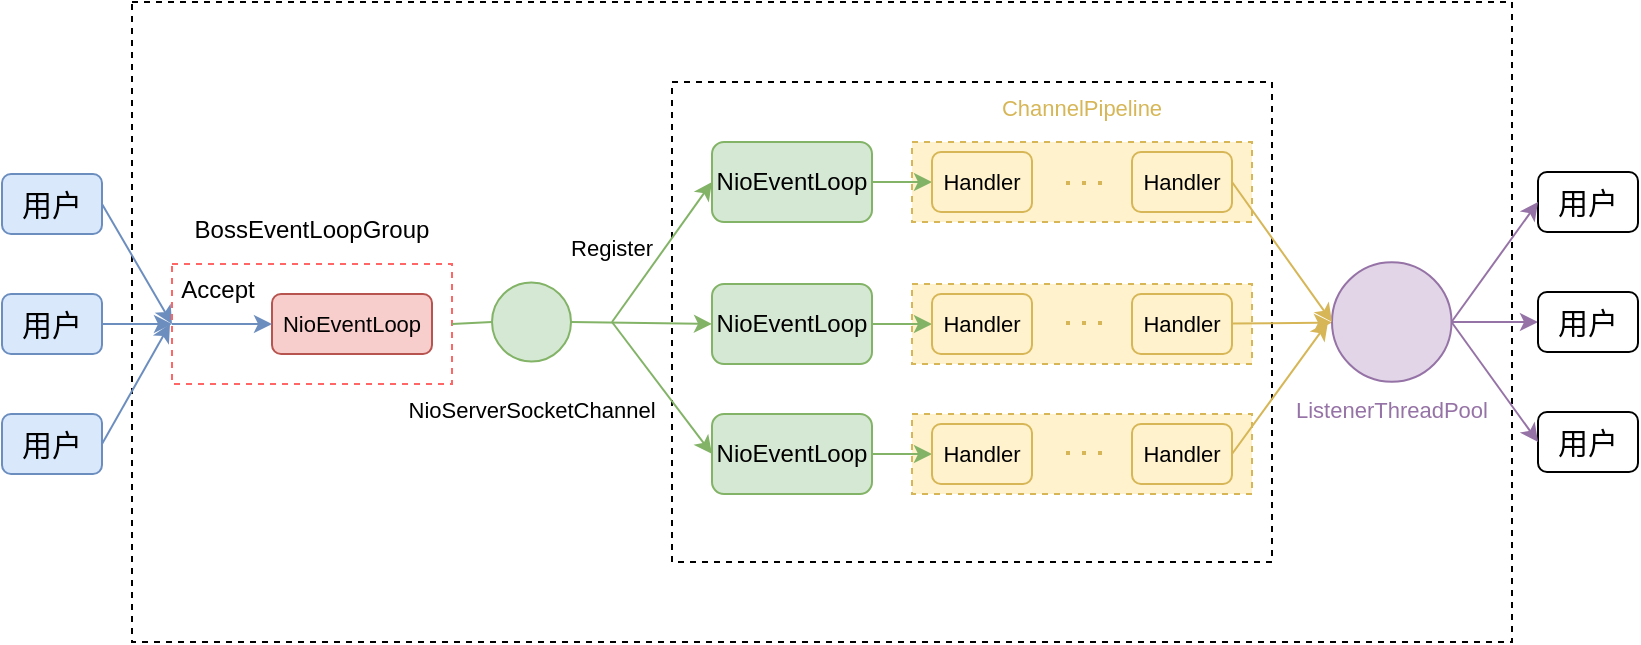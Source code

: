 <mxfile version="14.7.8" type="github" pages="2">
  <diagram id="rUpCesKWym2yzDdaM4-F" name="Page-1">
    <mxGraphModel dx="820" dy="450" grid="1" gridSize="10" guides="1" tooltips="1" connect="1" arrows="1" fold="1" page="1" pageScale="1" pageWidth="827" pageHeight="1169" math="0" shadow="0">
      <root>
        <mxCell id="0" />
        <mxCell id="1" parent="0" />
        <mxCell id="Au0dYbE2_iUlMPQlo_fS-19" value="" style="rounded=0;whiteSpace=wrap;html=1;fillColor=#fff2cc;dashed=1;strokeColor=#d6b656;" vertex="1" parent="1">
          <mxGeometry x="460" y="326" width="170" height="40" as="geometry" />
        </mxCell>
        <mxCell id="Au0dYbE2_iUlMPQlo_fS-18" value="" style="rounded=0;whiteSpace=wrap;html=1;fillColor=#fff2cc;dashed=1;strokeColor=#d6b656;" vertex="1" parent="1">
          <mxGeometry x="460" y="261" width="170" height="40" as="geometry" />
        </mxCell>
        <mxCell id="Au0dYbE2_iUlMPQlo_fS-17" value="" style="rounded=0;whiteSpace=wrap;html=1;fillColor=#fff2cc;dashed=1;strokeColor=#d6b656;" vertex="1" parent="1">
          <mxGeometry x="460" y="190" width="170" height="40" as="geometry" />
        </mxCell>
        <mxCell id="Au0dYbE2_iUlMPQlo_fS-4" value="" style="rounded=0;whiteSpace=wrap;html=1;dashed=1;fillColor=none;strokeWidth=1;" vertex="1" parent="1">
          <mxGeometry x="70" y="120" width="690" height="320" as="geometry" />
        </mxCell>
        <mxCell id="Au0dYbE2_iUlMPQlo_fS-7" value="" style="rounded=0;orthogonalLoop=1;jettySize=auto;html=1;entryX=0;entryY=0.5;entryDx=0;entryDy=0;exitX=1;exitY=0.5;exitDx=0;exitDy=0;fillColor=#dae8fc;strokeColor=#6c8ebf;" edge="1" parent="1" source="qjiLqE5KciPBCRX5kfmD-9" target="Au0dYbE2_iUlMPQlo_fS-5">
          <mxGeometry relative="1" as="geometry" />
        </mxCell>
        <mxCell id="qjiLqE5KciPBCRX5kfmD-9" value="用户" style="rounded=1;whiteSpace=wrap;html=1;fontSize=15;shadow=0;sketch=0;glass=0;fillColor=#dae8fc;strokeColor=#6c8ebf;" vertex="1" parent="1">
          <mxGeometry x="5" y="206" width="50" height="30" as="geometry" />
        </mxCell>
        <mxCell id="Au0dYbE2_iUlMPQlo_fS-8" value="" style="edgeStyle=none;rounded=0;orthogonalLoop=1;jettySize=auto;html=1;fillColor=#dae8fc;strokeColor=#6c8ebf;" edge="1" parent="1" source="Au0dYbE2_iUlMPQlo_fS-1" target="Au0dYbE2_iUlMPQlo_fS-5">
          <mxGeometry relative="1" as="geometry" />
        </mxCell>
        <mxCell id="Au0dYbE2_iUlMPQlo_fS-1" value="用户" style="rounded=1;whiteSpace=wrap;html=1;fontSize=15;shadow=0;sketch=0;glass=0;fillColor=#dae8fc;strokeColor=#6c8ebf;" vertex="1" parent="1">
          <mxGeometry x="5" y="266" width="50" height="30" as="geometry" />
        </mxCell>
        <mxCell id="Au0dYbE2_iUlMPQlo_fS-9" value="" style="edgeStyle=none;rounded=0;orthogonalLoop=1;jettySize=auto;html=1;exitX=1;exitY=0.5;exitDx=0;exitDy=0;fillColor=#dae8fc;strokeColor=#6c8ebf;" edge="1" parent="1" source="Au0dYbE2_iUlMPQlo_fS-2">
          <mxGeometry relative="1" as="geometry">
            <mxPoint x="89" y="281" as="targetPoint" />
          </mxGeometry>
        </mxCell>
        <mxCell id="Au0dYbE2_iUlMPQlo_fS-2" value="用户" style="rounded=1;whiteSpace=wrap;html=1;fontSize=15;shadow=0;sketch=0;glass=0;fillColor=#dae8fc;strokeColor=#6c8ebf;" vertex="1" parent="1">
          <mxGeometry x="5" y="326" width="50" height="30" as="geometry" />
        </mxCell>
        <mxCell id="Au0dYbE2_iUlMPQlo_fS-5" value="" style="rounded=0;whiteSpace=wrap;html=1;dashed=1;gradientColor=none;fillColor=none;fontColor=#FFCCCC;strokeColor=#FF6666;" vertex="1" parent="1">
          <mxGeometry x="90" y="251" width="140" height="60" as="geometry" />
        </mxCell>
        <mxCell id="Au0dYbE2_iUlMPQlo_fS-6" value="" style="rounded=0;whiteSpace=wrap;html=1;dashed=1;fillColor=none;gradientColor=none;strokeWidth=1;" vertex="1" parent="1">
          <mxGeometry x="340" y="160" width="300" height="240" as="geometry" />
        </mxCell>
        <mxCell id="Au0dYbE2_iUlMPQlo_fS-32" value="" style="edgeStyle=none;rounded=0;orthogonalLoop=1;jettySize=auto;html=1;fillColor=#d5e8d4;strokeColor=#82b366;" edge="1" parent="1" source="Au0dYbE2_iUlMPQlo_fS-10" target="Au0dYbE2_iUlMPQlo_fS-25">
          <mxGeometry relative="1" as="geometry" />
        </mxCell>
        <mxCell id="Au0dYbE2_iUlMPQlo_fS-10" value="&lt;span&gt;NioEventLoop&lt;/span&gt;" style="rounded=1;whiteSpace=wrap;html=1;fillColor=#d5e8d4;strokeColor=#82b366;" vertex="1" parent="1">
          <mxGeometry x="360" y="261" width="80" height="40" as="geometry" />
        </mxCell>
        <mxCell id="Au0dYbE2_iUlMPQlo_fS-11" value="" style="endArrow=classic;html=1;exitX=1;exitY=0.5;exitDx=0;exitDy=0;entryX=0;entryY=0.5;entryDx=0;entryDy=0;startArrow=none;fillColor=#d5e8d4;strokeColor=#82b366;" edge="1" parent="1" source="Au0dYbE2_iUlMPQlo_fS-36" target="Au0dYbE2_iUlMPQlo_fS-10">
          <mxGeometry width="50" height="50" relative="1" as="geometry">
            <mxPoint x="260" y="320" as="sourcePoint" />
            <mxPoint x="310" y="270" as="targetPoint" />
          </mxGeometry>
        </mxCell>
        <mxCell id="Au0dYbE2_iUlMPQlo_fS-31" value="" style="edgeStyle=none;rounded=0;orthogonalLoop=1;jettySize=auto;html=1;fillColor=#d5e8d4;strokeColor=#82b366;" edge="1" parent="1" source="Au0dYbE2_iUlMPQlo_fS-12" target="Au0dYbE2_iUlMPQlo_fS-22">
          <mxGeometry relative="1" as="geometry" />
        </mxCell>
        <mxCell id="Au0dYbE2_iUlMPQlo_fS-12" value="NioEventLoop" style="rounded=1;whiteSpace=wrap;html=1;fillColor=#d5e8d4;strokeColor=#82b366;" vertex="1" parent="1">
          <mxGeometry x="360" y="190" width="80" height="40" as="geometry" />
        </mxCell>
        <mxCell id="Au0dYbE2_iUlMPQlo_fS-33" value="" style="edgeStyle=none;rounded=0;orthogonalLoop=1;jettySize=auto;html=1;fillColor=#d5e8d4;strokeColor=#82b366;" edge="1" parent="1" source="Au0dYbE2_iUlMPQlo_fS-13" target="Au0dYbE2_iUlMPQlo_fS-28">
          <mxGeometry relative="1" as="geometry" />
        </mxCell>
        <mxCell id="Au0dYbE2_iUlMPQlo_fS-13" value="&lt;span&gt;NioEventLoop&lt;/span&gt;" style="rounded=1;whiteSpace=wrap;html=1;fillColor=#d5e8d4;strokeColor=#82b366;" vertex="1" parent="1">
          <mxGeometry x="360" y="326" width="80" height="40" as="geometry" />
        </mxCell>
        <mxCell id="Au0dYbE2_iUlMPQlo_fS-14" value="" style="endArrow=classic;html=1;entryX=0;entryY=0.5;entryDx=0;entryDy=0;fillColor=#d5e8d4;strokeColor=#82b366;" edge="1" parent="1" target="Au0dYbE2_iUlMPQlo_fS-12">
          <mxGeometry width="50" height="50" relative="1" as="geometry">
            <mxPoint x="310" y="280" as="sourcePoint" />
            <mxPoint x="320" y="190" as="targetPoint" />
          </mxGeometry>
        </mxCell>
        <mxCell id="Au0dYbE2_iUlMPQlo_fS-15" value="" style="endArrow=classic;html=1;entryX=0;entryY=0.5;entryDx=0;entryDy=0;fillColor=#d5e8d4;strokeColor=#82b366;" edge="1" parent="1" target="Au0dYbE2_iUlMPQlo_fS-13">
          <mxGeometry width="50" height="50" relative="1" as="geometry">
            <mxPoint x="310" y="280" as="sourcePoint" />
            <mxPoint x="250" y="470" as="targetPoint" />
          </mxGeometry>
        </mxCell>
        <mxCell id="Au0dYbE2_iUlMPQlo_fS-20" value="&lt;font style=&quot;font-size: 11px&quot;&gt;NioEventLoop&lt;/font&gt;" style="rounded=1;whiteSpace=wrap;html=1;fillColor=#f8cecc;fontSize=10;strokeColor=#b85450;" vertex="1" parent="1">
          <mxGeometry x="140" y="266" width="80" height="30" as="geometry" />
        </mxCell>
        <mxCell id="Au0dYbE2_iUlMPQlo_fS-21" value="" style="endArrow=classic;html=1;exitX=0;exitY=0.5;exitDx=0;exitDy=0;entryX=0;entryY=0.5;entryDx=0;entryDy=0;fillColor=#dae8fc;strokeColor=#6c8ebf;" edge="1" parent="1" source="Au0dYbE2_iUlMPQlo_fS-5" target="Au0dYbE2_iUlMPQlo_fS-20">
          <mxGeometry width="50" height="50" relative="1" as="geometry">
            <mxPoint x="110" y="400" as="sourcePoint" />
            <mxPoint x="160" y="350" as="targetPoint" />
          </mxGeometry>
        </mxCell>
        <mxCell id="Au0dYbE2_iUlMPQlo_fS-22" value="&lt;font style=&quot;font-size: 11px&quot;&gt;Handler&lt;/font&gt;" style="rounded=1;whiteSpace=wrap;html=1;fillColor=#fff2cc;strokeColor=#d6b656;" vertex="1" parent="1">
          <mxGeometry x="470" y="195" width="50" height="30" as="geometry" />
        </mxCell>
        <mxCell id="Au0dYbE2_iUlMPQlo_fS-23" value="&lt;font style=&quot;font-size: 11px&quot;&gt;Handler&lt;/font&gt;" style="rounded=1;whiteSpace=wrap;html=1;fillColor=#fff2cc;strokeColor=#d6b656;" vertex="1" parent="1">
          <mxGeometry x="570" y="195" width="50" height="30" as="geometry" />
        </mxCell>
        <mxCell id="Au0dYbE2_iUlMPQlo_fS-24" value="" style="endArrow=none;dashed=1;html=1;dashPattern=1 3;strokeWidth=2;fillColor=#fff2cc;strokeColor=#d6b656;" edge="1" parent="1">
          <mxGeometry width="50" height="50" relative="1" as="geometry">
            <mxPoint x="537" y="210.5" as="sourcePoint" />
            <mxPoint x="557" y="210.5" as="targetPoint" />
          </mxGeometry>
        </mxCell>
        <mxCell id="Au0dYbE2_iUlMPQlo_fS-25" value="&lt;font style=&quot;font-size: 11px&quot;&gt;Handler&lt;/font&gt;" style="rounded=1;whiteSpace=wrap;html=1;fillColor=#fff2cc;strokeColor=#d6b656;" vertex="1" parent="1">
          <mxGeometry x="470" y="266" width="50" height="30" as="geometry" />
        </mxCell>
        <mxCell id="Au0dYbE2_iUlMPQlo_fS-43" value="" style="edgeStyle=none;rounded=0;orthogonalLoop=1;jettySize=auto;html=1;fontFamily=Helvetica;fontSize=7;fontColor=#FFCCCC;strokeColor=#D6B656;" edge="1" parent="1" source="Au0dYbE2_iUlMPQlo_fS-26" target="Au0dYbE2_iUlMPQlo_fS-41">
          <mxGeometry relative="1" as="geometry" />
        </mxCell>
        <mxCell id="Au0dYbE2_iUlMPQlo_fS-26" value="&lt;font style=&quot;font-size: 11px&quot;&gt;Handler&lt;/font&gt;" style="rounded=1;whiteSpace=wrap;html=1;fillColor=#fff2cc;strokeColor=#d6b656;" vertex="1" parent="1">
          <mxGeometry x="570" y="266" width="50" height="30" as="geometry" />
        </mxCell>
        <mxCell id="Au0dYbE2_iUlMPQlo_fS-27" value="" style="endArrow=none;dashed=1;html=1;dashPattern=1 3;strokeWidth=2;fillColor=#fff2cc;strokeColor=#d6b656;" edge="1" parent="1">
          <mxGeometry width="50" height="50" relative="1" as="geometry">
            <mxPoint x="537" y="280.5" as="sourcePoint" />
            <mxPoint x="557" y="280.5" as="targetPoint" />
          </mxGeometry>
        </mxCell>
        <mxCell id="Au0dYbE2_iUlMPQlo_fS-28" value="&lt;font style=&quot;font-size: 11px&quot;&gt;Handler&lt;/font&gt;" style="rounded=1;whiteSpace=wrap;html=1;fillColor=#fff2cc;strokeColor=#d6b656;" vertex="1" parent="1">
          <mxGeometry x="470" y="331" width="50" height="30" as="geometry" />
        </mxCell>
        <mxCell id="Au0dYbE2_iUlMPQlo_fS-29" value="&lt;font style=&quot;font-size: 11px&quot;&gt;Handler&lt;/font&gt;" style="rounded=1;whiteSpace=wrap;html=1;fillColor=#fff2cc;strokeColor=#d6b656;" vertex="1" parent="1">
          <mxGeometry x="570" y="331" width="50" height="30" as="geometry" />
        </mxCell>
        <mxCell id="Au0dYbE2_iUlMPQlo_fS-30" value="" style="endArrow=none;dashed=1;html=1;dashPattern=1 3;strokeWidth=2;fillColor=#fff2cc;strokeColor=#d6b656;" edge="1" parent="1">
          <mxGeometry width="50" height="50" relative="1" as="geometry">
            <mxPoint x="537" y="345.5" as="sourcePoint" />
            <mxPoint x="557" y="345.5" as="targetPoint" />
          </mxGeometry>
        </mxCell>
        <mxCell id="Au0dYbE2_iUlMPQlo_fS-34" value="Accept" style="rounded=0;whiteSpace=wrap;html=1;dashed=1;gradientColor=none;fillColor=none;strokeColor=none;" vertex="1" parent="1">
          <mxGeometry x="90" y="251" width="46" height="26" as="geometry" />
        </mxCell>
        <mxCell id="Au0dYbE2_iUlMPQlo_fS-36" value="" style="ellipse;whiteSpace=wrap;html=1;aspect=fixed;rounded=1;fontSize=10;strokeColor=#82b366;fillColor=#d5e8d4;" vertex="1" parent="1">
          <mxGeometry x="250" y="260.25" width="39.5" height="39.5" as="geometry" />
        </mxCell>
        <mxCell id="Au0dYbE2_iUlMPQlo_fS-37" value="" style="endArrow=none;html=1;exitX=1;exitY=0.5;exitDx=0;exitDy=0;entryX=0;entryY=0.5;entryDx=0;entryDy=0;strokeColor=#82B366;" edge="1" parent="1" source="Au0dYbE2_iUlMPQlo_fS-5" target="Au0dYbE2_iUlMPQlo_fS-36">
          <mxGeometry width="50" height="50" relative="1" as="geometry">
            <mxPoint x="230.0" y="281" as="sourcePoint" />
            <mxPoint x="250.0" y="280" as="targetPoint" />
          </mxGeometry>
        </mxCell>
        <mxCell id="Au0dYbE2_iUlMPQlo_fS-38" value="BossEventLoopGroup" style="rounded=0;whiteSpace=wrap;html=1;dashed=1;gradientColor=none;fillColor=none;strokeColor=none;" vertex="1" parent="1">
          <mxGeometry x="100" y="221" width="120" height="26" as="geometry" />
        </mxCell>
        <mxCell id="Au0dYbE2_iUlMPQlo_fS-39" value="&lt;font style=&quot;font-size: 11px&quot;&gt;NioServerSocketChannel&lt;/font&gt;" style="rounded=0;whiteSpace=wrap;html=1;dashed=1;gradientColor=none;fillColor=none;strokeColor=none;fontFamily=Helvetica;fontSize=7;" vertex="1" parent="1">
          <mxGeometry x="209.75" y="311" width="120" height="26" as="geometry" />
        </mxCell>
        <mxCell id="Au0dYbE2_iUlMPQlo_fS-40" value="&lt;font style=&quot;font-size: 11px&quot; color=&quot;#d6b656&quot;&gt;ChannelPipeline&lt;/font&gt;" style="rounded=0;whiteSpace=wrap;html=1;dashed=1;gradientColor=none;fillColor=none;strokeColor=none;fontFamily=Helvetica;fontSize=7;" vertex="1" parent="1">
          <mxGeometry x="485" y="160" width="120" height="26" as="geometry" />
        </mxCell>
        <mxCell id="Au0dYbE2_iUlMPQlo_fS-49" value="" style="edgeStyle=none;rounded=0;orthogonalLoop=1;jettySize=auto;html=1;fontFamily=Helvetica;fontSize=7;fontColor=#D6B656;strokeColor=#9673A6;" edge="1" parent="1" source="Au0dYbE2_iUlMPQlo_fS-41" target="Au0dYbE2_iUlMPQlo_fS-47">
          <mxGeometry relative="1" as="geometry" />
        </mxCell>
        <mxCell id="Au0dYbE2_iUlMPQlo_fS-41" value="" style="ellipse;whiteSpace=wrap;html=1;aspect=fixed;rounded=1;fontSize=10;fillColor=#e1d5e7;strokeColor=#9673A6;" vertex="1" parent="1">
          <mxGeometry x="670" y="250.12" width="59.75" height="59.75" as="geometry" />
        </mxCell>
        <mxCell id="Au0dYbE2_iUlMPQlo_fS-42" value="" style="endArrow=classic;html=1;fontFamily=Helvetica;fontSize=7;exitX=1;exitY=0.5;exitDx=0;exitDy=0;entryX=0;entryY=0.5;entryDx=0;entryDy=0;fontColor=#D6B656;strokeColor=#D6B656;" edge="1" parent="1" source="Au0dYbE2_iUlMPQlo_fS-23" target="Au0dYbE2_iUlMPQlo_fS-41">
          <mxGeometry width="50" height="50" relative="1" as="geometry">
            <mxPoint x="720" y="220" as="sourcePoint" />
            <mxPoint x="740" y="190" as="targetPoint" />
          </mxGeometry>
        </mxCell>
        <mxCell id="Au0dYbE2_iUlMPQlo_fS-44" value="" style="endArrow=classic;html=1;fontFamily=Helvetica;fontSize=7;fontColor=#FFCCCC;exitX=1;exitY=0.5;exitDx=0;exitDy=0;strokeColor=#D6B656;" edge="1" parent="1" source="Au0dYbE2_iUlMPQlo_fS-29">
          <mxGeometry width="50" height="50" relative="1" as="geometry">
            <mxPoint x="730" y="410" as="sourcePoint" />
            <mxPoint x="668" y="280" as="targetPoint" />
          </mxGeometry>
        </mxCell>
        <mxCell id="Au0dYbE2_iUlMPQlo_fS-46" value="用户" style="rounded=1;whiteSpace=wrap;html=1;fontSize=15;shadow=0;sketch=0;glass=0;" vertex="1" parent="1">
          <mxGeometry x="773" y="205" width="50" height="30" as="geometry" />
        </mxCell>
        <mxCell id="Au0dYbE2_iUlMPQlo_fS-47" value="用户" style="rounded=1;whiteSpace=wrap;html=1;fontSize=15;shadow=0;sketch=0;glass=0;" vertex="1" parent="1">
          <mxGeometry x="773" y="265" width="50" height="30" as="geometry" />
        </mxCell>
        <mxCell id="Au0dYbE2_iUlMPQlo_fS-48" value="用户" style="rounded=1;whiteSpace=wrap;html=1;fontSize=15;shadow=0;sketch=0;glass=0;" vertex="1" parent="1">
          <mxGeometry x="773" y="325" width="50" height="30" as="geometry" />
        </mxCell>
        <mxCell id="Au0dYbE2_iUlMPQlo_fS-50" value="" style="endArrow=classic;html=1;fontFamily=Helvetica;fontSize=7;fontColor=#D6B656;entryX=0;entryY=0.5;entryDx=0;entryDy=0;strokeColor=#9673A6;exitX=1;exitY=0.5;exitDx=0;exitDy=0;" edge="1" parent="1" source="Au0dYbE2_iUlMPQlo_fS-41" target="Au0dYbE2_iUlMPQlo_fS-46">
          <mxGeometry width="50" height="50" relative="1" as="geometry">
            <mxPoint x="750" y="280" as="sourcePoint" />
            <mxPoint x="870" y="390" as="targetPoint" />
          </mxGeometry>
        </mxCell>
        <mxCell id="Au0dYbE2_iUlMPQlo_fS-51" value="" style="endArrow=classic;html=1;fontFamily=Helvetica;fontSize=7;fontColor=#D6B656;strokeColor=#9673A6;exitX=1;exitY=0.5;exitDx=0;exitDy=0;entryX=0;entryY=0.5;entryDx=0;entryDy=0;" edge="1" parent="1" source="Au0dYbE2_iUlMPQlo_fS-41" target="Au0dYbE2_iUlMPQlo_fS-48">
          <mxGeometry width="50" height="50" relative="1" as="geometry">
            <mxPoint x="840" y="450" as="sourcePoint" />
            <mxPoint x="798" y="390" as="targetPoint" />
          </mxGeometry>
        </mxCell>
        <mxCell id="Au0dYbE2_iUlMPQlo_fS-52" value="&lt;font style=&quot;font-size: 11px&quot; color=&quot;#9673a6&quot;&gt;ListenerThreadPool&lt;/font&gt;" style="rounded=0;whiteSpace=wrap;html=1;dashed=1;gradientColor=none;fillColor=none;strokeColor=none;fontFamily=Helvetica;fontSize=7;" vertex="1" parent="1">
          <mxGeometry x="639.88" y="311" width="120" height="26" as="geometry" />
        </mxCell>
        <mxCell id="Au0dYbE2_iUlMPQlo_fS-53" value="&lt;font style=&quot;font-size: 11px&quot;&gt;Register&lt;/font&gt;" style="rounded=0;whiteSpace=wrap;html=1;dashed=1;gradientColor=none;fillColor=none;strokeColor=none;fontFamily=Helvetica;fontSize=7;" vertex="1" parent="1">
          <mxGeometry x="250" y="230" width="120" height="26" as="geometry" />
        </mxCell>
      </root>
    </mxGraphModel>
  </diagram>
  <diagram id="E_z4m-WTfPhZabOEwu21" name="Page-2">
    <mxGraphModel dx="820" dy="450" grid="1" gridSize="10" guides="1" tooltips="1" connect="1" arrows="1" fold="1" page="1" pageScale="1" pageWidth="827" pageHeight="1169" math="0" shadow="0">
      <root>
        <mxCell id="9hZkq3OmeFO8TmYf6UCF-0" />
        <mxCell id="9hZkq3OmeFO8TmYf6UCF-1" parent="9hZkq3OmeFO8TmYf6UCF-0" />
        <mxCell id="9hZkq3OmeFO8TmYf6UCF-2" value="" style="rounded=0;whiteSpace=wrap;html=1;fontSize=15;dashed=1;" vertex="1" parent="9hZkq3OmeFO8TmYf6UCF-1">
          <mxGeometry x="130" y="140" width="600" height="530" as="geometry" />
        </mxCell>
        <mxCell id="9hZkq3OmeFO8TmYf6UCF-3" value="&lt;div style=&quot;text-align: justify&quot;&gt;&lt;/div&gt;" style="rounded=0;whiteSpace=wrap;html=1;shadow=0;glass=0;dashed=1;sketch=0;gradientColor=none;fillColor=#FFFFFF;" vertex="1" parent="9hZkq3OmeFO8TmYf6UCF-1">
          <mxGeometry x="150" y="181.37" width="440" height="97.25" as="geometry" />
        </mxCell>
        <mxCell id="9hZkq3OmeFO8TmYf6UCF-4" value="&lt;div style=&quot;text-align: justify&quot;&gt;&lt;/div&gt;" style="rounded=0;whiteSpace=wrap;html=1;shadow=0;glass=0;dashed=1;sketch=0;gradientColor=none;fillColor=#FFFFFF;" vertex="1" parent="9hZkq3OmeFO8TmYf6UCF-1">
          <mxGeometry x="612" y="160" width="105" height="490" as="geometry" />
        </mxCell>
        <mxCell id="9hZkq3OmeFO8TmYf6UCF-5" value="http协议解析" style="rounded=1;whiteSpace=wrap;html=1;fontSize=15;" vertex="1" parent="9hZkq3OmeFO8TmYf6UCF-1">
          <mxGeometry x="230" y="189.99" width="40" height="80" as="geometry" />
        </mxCell>
        <mxCell id="9hZkq3OmeFO8TmYf6UCF-6" value="http响应封装" style="rounded=1;whiteSpace=wrap;html=1;fontSize=15;" vertex="1" parent="9hZkq3OmeFO8TmYf6UCF-1">
          <mxGeometry x="290" y="189.99" width="40" height="80" as="geometry" />
        </mxCell>
        <mxCell id="9hZkq3OmeFO8TmYf6UCF-7" value="ws协议解析" style="rounded=1;whiteSpace=wrap;html=1;fontSize=15;" vertex="1" parent="9hZkq3OmeFO8TmYf6UCF-1">
          <mxGeometry x="410" y="189.99" width="40" height="80" as="geometry" />
        </mxCell>
        <mxCell id="9hZkq3OmeFO8TmYf6UCF-8" value="ws处理器" style="rounded=1;whiteSpace=wrap;html=1;fontSize=15;" vertex="1" parent="9hZkq3OmeFO8TmYf6UCF-1">
          <mxGeometry x="470" y="189.99" width="40" height="80" as="geometry" />
        </mxCell>
        <mxCell id="9hZkq3OmeFO8TmYf6UCF-9" value="会话管理器" style="rounded=1;whiteSpace=wrap;html=1;fontSize=15;" vertex="1" parent="9hZkq3OmeFO8TmYf6UCF-1">
          <mxGeometry x="530" y="189.99" width="40" height="80" as="geometry" />
        </mxCell>
        <mxCell id="9hZkq3OmeFO8TmYf6UCF-10" value="用户" style="rounded=1;whiteSpace=wrap;html=1;fontSize=15;shadow=0;sketch=0;glass=0;" vertex="1" parent="9hZkq3OmeFO8TmYf6UCF-1">
          <mxGeometry x="20" y="212.49" width="70" height="41" as="geometry" />
        </mxCell>
        <mxCell id="9hZkq3OmeFO8TmYf6UCF-11" value="心跳检测" style="rounded=1;whiteSpace=wrap;html=1;fontSize=15;" vertex="1" parent="9hZkq3OmeFO8TmYf6UCF-1">
          <mxGeometry x="350" y="189.99" width="40" height="80" as="geometry" />
        </mxCell>
        <mxCell id="9hZkq3OmeFO8TmYf6UCF-12" value="用户" style="rounded=1;whiteSpace=wrap;html=1;fontSize=15;shadow=0;sketch=0;glass=0;" vertex="1" parent="9hZkq3OmeFO8TmYf6UCF-1">
          <mxGeometry x="20" y="329.5" width="70" height="41" as="geometry" />
        </mxCell>
        <mxCell id="9hZkq3OmeFO8TmYf6UCF-13" value="用户" style="rounded=1;whiteSpace=wrap;html=1;fontSize=15;shadow=0;sketch=0;glass=0;" vertex="1" parent="9hZkq3OmeFO8TmYf6UCF-1">
          <mxGeometry x="20" y="446.88" width="70" height="39" as="geometry" />
        </mxCell>
        <mxCell id="9hZkq3OmeFO8TmYf6UCF-14" value="用户" style="rounded=1;whiteSpace=wrap;html=1;fontSize=15;shadow=0;sketch=0;glass=0;" vertex="1" parent="9hZkq3OmeFO8TmYf6UCF-1">
          <mxGeometry x="20" y="575.01" width="70" height="43.5" as="geometry" />
        </mxCell>
        <mxCell id="9hZkq3OmeFO8TmYf6UCF-15" value="" style="endArrow=classic;startArrow=classic;html=1;exitX=1;exitY=0.5;exitDx=0;exitDy=0;" edge="1" parent="9hZkq3OmeFO8TmYf6UCF-1" source="9hZkq3OmeFO8TmYf6UCF-10">
          <mxGeometry width="50" height="50" relative="1" as="geometry">
            <mxPoint x="50" y="637.24" as="sourcePoint" />
            <mxPoint x="150" y="232.99" as="targetPoint" />
          </mxGeometry>
        </mxCell>
        <mxCell id="9hZkq3OmeFO8TmYf6UCF-16" value="" style="endArrow=classic;startArrow=classic;html=1;exitX=1;exitY=0.49;exitDx=0;exitDy=0;exitPerimeter=0;entryX=0;entryY=0.5;entryDx=0;entryDy=0;" edge="1" parent="9hZkq3OmeFO8TmYf6UCF-1" source="9hZkq3OmeFO8TmYf6UCF-12" target="9hZkq3OmeFO8TmYf6UCF-36">
          <mxGeometry width="50" height="50" relative="1" as="geometry">
            <mxPoint x="131" y="347.66" as="sourcePoint" />
            <mxPoint x="140" y="347.25" as="targetPoint" />
          </mxGeometry>
        </mxCell>
        <mxCell id="9hZkq3OmeFO8TmYf6UCF-17" value="" style="endArrow=classic;startArrow=classic;html=1;exitX=1;exitY=0.5;exitDx=0;exitDy=0;entryX=0;entryY=0.5;entryDx=0;entryDy=0;" edge="1" parent="9hZkq3OmeFO8TmYf6UCF-1" source="9hZkq3OmeFO8TmYf6UCF-13" target="9hZkq3OmeFO8TmYf6UCF-44">
          <mxGeometry width="50" height="50" relative="1" as="geometry">
            <mxPoint x="130" y="462.63" as="sourcePoint" />
            <mxPoint x="140" y="462.63" as="targetPoint" />
          </mxGeometry>
        </mxCell>
        <mxCell id="9hZkq3OmeFO8TmYf6UCF-18" value="" style="endArrow=classic;startArrow=classic;html=1;exitX=1;exitY=0.5;exitDx=0;exitDy=0;entryX=0;entryY=0.5;entryDx=0;entryDy=0;" edge="1" parent="9hZkq3OmeFO8TmYf6UCF-1" source="9hZkq3OmeFO8TmYf6UCF-14" target="9hZkq3OmeFO8TmYf6UCF-52">
          <mxGeometry width="50" height="50" relative="1" as="geometry">
            <mxPoint x="120" y="587.51" as="sourcePoint" />
            <mxPoint x="140" y="564.296" as="targetPoint" />
          </mxGeometry>
        </mxCell>
        <mxCell id="9hZkq3OmeFO8TmYf6UCF-19" value="server" style="rounded=1;whiteSpace=wrap;html=1;fontSize=15;shadow=0;sketch=0;glass=0;" vertex="1" parent="9hZkq3OmeFO8TmYf6UCF-1">
          <mxGeometry x="750" y="210.62" width="70" height="52.75" as="geometry" />
        </mxCell>
        <mxCell id="9hZkq3OmeFO8TmYf6UCF-20" value="server" style="rounded=1;whiteSpace=wrap;html=1;fontSize=15;shadow=0;sketch=0;glass=0;" vertex="1" parent="9hZkq3OmeFO8TmYf6UCF-1">
          <mxGeometry x="750" y="323.62" width="70" height="52.75" as="geometry" />
        </mxCell>
        <mxCell id="9hZkq3OmeFO8TmYf6UCF-21" value="server" style="rounded=1;whiteSpace=wrap;html=1;fontSize=15;shadow=0;sketch=0;glass=0;" vertex="1" parent="9hZkq3OmeFO8TmYf6UCF-1">
          <mxGeometry x="750" y="443.63" width="70" height="52.75" as="geometry" />
        </mxCell>
        <mxCell id="9hZkq3OmeFO8TmYf6UCF-22" value="server" style="rounded=1;whiteSpace=wrap;html=1;fontSize=15;shadow=0;sketch=0;glass=0;" vertex="1" parent="9hZkq3OmeFO8TmYf6UCF-1">
          <mxGeometry x="750" y="573.63" width="70" height="47.25" as="geometry" />
        </mxCell>
        <mxCell id="9hZkq3OmeFO8TmYf6UCF-23" value="" style="endArrow=none;dashed=1;html=1;dashPattern=1 3;strokeWidth=2;" edge="1" parent="9hZkq3OmeFO8TmYf6UCF-1">
          <mxGeometry width="50" height="50" relative="1" as="geometry">
            <mxPoint x="58" y="547.63" as="sourcePoint" />
            <mxPoint x="58" y="527.63" as="targetPoint" />
          </mxGeometry>
        </mxCell>
        <mxCell id="9hZkq3OmeFO8TmYf6UCF-24" value="" style="endArrow=none;dashed=1;html=1;dashPattern=1 3;strokeWidth=2;" edge="1" parent="9hZkq3OmeFO8TmYf6UCF-1">
          <mxGeometry width="50" height="50" relative="1" as="geometry">
            <mxPoint x="785.0" y="550" as="sourcePoint" />
            <mxPoint x="785.0" y="530" as="targetPoint" />
          </mxGeometry>
        </mxCell>
        <mxCell id="9hZkq3OmeFO8TmYf6UCF-25" value="" style="ndArrow=classic;startArrow=classic;edgeStyle=orthogonalEdgeStyle;rounded=0;orthogonalLoop=1;jettySize=auto;html=1;sketch=0;exitX=1;exitY=0.5;exitDx=0;exitDy=0;" edge="1" parent="9hZkq3OmeFO8TmYf6UCF-1" source="9hZkq3OmeFO8TmYf6UCF-26" target="9hZkq3OmeFO8TmYf6UCF-19">
          <mxGeometry relative="1" as="geometry">
            <mxPoint x="670" y="230.25" as="sourcePoint" />
          </mxGeometry>
        </mxCell>
        <mxCell id="9hZkq3OmeFO8TmYf6UCF-26" value="ssh监听线程" style="rounded=1;whiteSpace=wrap;html=1;fontSize=15;shadow=0;sketch=0;glass=0;" vertex="1" parent="9hZkq3OmeFO8TmYf6UCF-1">
          <mxGeometry x="622" y="208" width="90" height="60" as="geometry" />
        </mxCell>
        <mxCell id="9hZkq3OmeFO8TmYf6UCF-27" value="" style="ndArrow=classic;startArrow=classic;edgeStyle=orthogonalEdgeStyle;rounded=0;orthogonalLoop=1;jettySize=auto;html=1;exitX=1;exitY=0.5;exitDx=0;exitDy=0;" edge="1" parent="9hZkq3OmeFO8TmYf6UCF-1" source="9hZkq3OmeFO8TmYf6UCF-28" target="9hZkq3OmeFO8TmYf6UCF-20">
          <mxGeometry relative="1" as="geometry">
            <mxPoint x="670" y="350.25" as="sourcePoint" />
          </mxGeometry>
        </mxCell>
        <mxCell id="9hZkq3OmeFO8TmYf6UCF-28" value="ssh监听线程" style="rounded=1;whiteSpace=wrap;html=1;fontSize=15;shadow=0;sketch=0;glass=0;" vertex="1" parent="9hZkq3OmeFO8TmYf6UCF-1">
          <mxGeometry x="622" y="320" width="90" height="60" as="geometry" />
        </mxCell>
        <mxCell id="9hZkq3OmeFO8TmYf6UCF-29" value="" style="ndArrow=classic;startArrow=classic;edgeStyle=orthogonalEdgeStyle;rounded=0;orthogonalLoop=1;jettySize=auto;html=1;exitX=1;exitY=0.5;exitDx=0;exitDy=0;" edge="1" parent="9hZkq3OmeFO8TmYf6UCF-1" source="9hZkq3OmeFO8TmYf6UCF-30" target="9hZkq3OmeFO8TmYf6UCF-21">
          <mxGeometry relative="1" as="geometry">
            <mxPoint x="670" y="470.25" as="sourcePoint" />
          </mxGeometry>
        </mxCell>
        <mxCell id="9hZkq3OmeFO8TmYf6UCF-30" value="ssh监听线程" style="rounded=1;whiteSpace=wrap;html=1;fontSize=15;shadow=0;sketch=0;glass=0;" vertex="1" parent="9hZkq3OmeFO8TmYf6UCF-1">
          <mxGeometry x="622" y="440" width="90" height="60" as="geometry" />
        </mxCell>
        <mxCell id="9hZkq3OmeFO8TmYf6UCF-31" value="" style="ndArrow=classic;startArrow=classic;edgeStyle=orthogonalEdgeStyle;rounded=0;orthogonalLoop=1;jettySize=auto;html=1;exitX=1;exitY=0.5;exitDx=0;exitDy=0;" edge="1" parent="9hZkq3OmeFO8TmYf6UCF-1" source="9hZkq3OmeFO8TmYf6UCF-32" target="9hZkq3OmeFO8TmYf6UCF-22">
          <mxGeometry relative="1" as="geometry">
            <mxPoint x="670" y="597" as="sourcePoint" />
          </mxGeometry>
        </mxCell>
        <mxCell id="9hZkq3OmeFO8TmYf6UCF-32" value="ssh监听线程" style="rounded=1;whiteSpace=wrap;html=1;fontSize=15;shadow=0;sketch=0;glass=0;" vertex="1" parent="9hZkq3OmeFO8TmYf6UCF-1">
          <mxGeometry x="622" y="567.25" width="90" height="60" as="geometry" />
        </mxCell>
        <mxCell id="9hZkq3OmeFO8TmYf6UCF-33" value="" style="endArrow=none;dashed=1;html=1;dashPattern=1 3;strokeWidth=2;" edge="1" parent="9hZkq3OmeFO8TmYf6UCF-1">
          <mxGeometry width="50" height="50" relative="1" as="geometry">
            <mxPoint x="667" y="550" as="sourcePoint" />
            <mxPoint x="667" y="530" as="targetPoint" />
          </mxGeometry>
        </mxCell>
        <mxCell id="9hZkq3OmeFO8TmYf6UCF-34" value="Listener Threads" style="rounded=0;whiteSpace=wrap;html=1;shadow=0;glass=0;dashed=1;sketch=0;gradientColor=none;strokeColor=none;" vertex="1" parent="9hZkq3OmeFO8TmYf6UCF-1">
          <mxGeometry x="629.5" y="170" width="70" height="30" as="geometry" />
        </mxCell>
        <mxCell id="9hZkq3OmeFO8TmYf6UCF-35" value="日志记录" style="rounded=1;whiteSpace=wrap;html=1;fontSize=15;" vertex="1" parent="9hZkq3OmeFO8TmYf6UCF-1">
          <mxGeometry x="170" y="189.99" width="40" height="80" as="geometry" />
        </mxCell>
        <mxCell id="9hZkq3OmeFO8TmYf6UCF-36" value="&lt;div style=&quot;text-align: justify&quot;&gt;&lt;/div&gt;" style="rounded=0;whiteSpace=wrap;html=1;shadow=0;glass=0;dashed=1;sketch=0;gradientColor=none;fillColor=#FFFFFF;" vertex="1" parent="9hZkq3OmeFO8TmYf6UCF-1">
          <mxGeometry x="150" y="300" width="440" height="100" as="geometry" />
        </mxCell>
        <mxCell id="9hZkq3OmeFO8TmYf6UCF-37" value="http协议解析" style="rounded=1;whiteSpace=wrap;html=1;fontSize=15;" vertex="1" parent="9hZkq3OmeFO8TmYf6UCF-1">
          <mxGeometry x="230" y="310" width="40" height="80" as="geometry" />
        </mxCell>
        <mxCell id="9hZkq3OmeFO8TmYf6UCF-38" value="http响应封装" style="rounded=1;whiteSpace=wrap;html=1;fontSize=15;" vertex="1" parent="9hZkq3OmeFO8TmYf6UCF-1">
          <mxGeometry x="290" y="310" width="40" height="80" as="geometry" />
        </mxCell>
        <mxCell id="9hZkq3OmeFO8TmYf6UCF-39" value="ws协议解析" style="rounded=1;whiteSpace=wrap;html=1;fontSize=15;" vertex="1" parent="9hZkq3OmeFO8TmYf6UCF-1">
          <mxGeometry x="410" y="310" width="40" height="80" as="geometry" />
        </mxCell>
        <mxCell id="9hZkq3OmeFO8TmYf6UCF-40" value="ws处理器" style="rounded=1;whiteSpace=wrap;html=1;fontSize=15;" vertex="1" parent="9hZkq3OmeFO8TmYf6UCF-1">
          <mxGeometry x="470" y="310" width="40" height="80" as="geometry" />
        </mxCell>
        <mxCell id="9hZkq3OmeFO8TmYf6UCF-41" value="会话管理器" style="rounded=1;whiteSpace=wrap;html=1;fontSize=15;" vertex="1" parent="9hZkq3OmeFO8TmYf6UCF-1">
          <mxGeometry x="530" y="310" width="40" height="80" as="geometry" />
        </mxCell>
        <mxCell id="9hZkq3OmeFO8TmYf6UCF-42" value="心跳检测" style="rounded=1;whiteSpace=wrap;html=1;fontSize=15;" vertex="1" parent="9hZkq3OmeFO8TmYf6UCF-1">
          <mxGeometry x="350" y="310" width="40" height="80" as="geometry" />
        </mxCell>
        <mxCell id="9hZkq3OmeFO8TmYf6UCF-43" value="日志记录" style="rounded=1;whiteSpace=wrap;html=1;fontSize=15;" vertex="1" parent="9hZkq3OmeFO8TmYf6UCF-1">
          <mxGeometry x="170" y="310" width="40" height="80" as="geometry" />
        </mxCell>
        <mxCell id="9hZkq3OmeFO8TmYf6UCF-44" value="&lt;div style=&quot;text-align: justify&quot;&gt;&lt;/div&gt;" style="rounded=0;whiteSpace=wrap;html=1;shadow=0;glass=0;dashed=1;sketch=0;gradientColor=none;fillColor=#FFFFFF;" vertex="1" parent="9hZkq3OmeFO8TmYf6UCF-1">
          <mxGeometry x="150" y="416.38" width="440" height="100" as="geometry" />
        </mxCell>
        <mxCell id="9hZkq3OmeFO8TmYf6UCF-45" value="http协议解析" style="rounded=1;whiteSpace=wrap;html=1;fontSize=15;" vertex="1" parent="9hZkq3OmeFO8TmYf6UCF-1">
          <mxGeometry x="230" y="426.38" width="40" height="80" as="geometry" />
        </mxCell>
        <mxCell id="9hZkq3OmeFO8TmYf6UCF-46" value="http响应封装" style="rounded=1;whiteSpace=wrap;html=1;fontSize=15;" vertex="1" parent="9hZkq3OmeFO8TmYf6UCF-1">
          <mxGeometry x="290" y="426.38" width="40" height="80" as="geometry" />
        </mxCell>
        <mxCell id="9hZkq3OmeFO8TmYf6UCF-47" value="ws协议解析" style="rounded=1;whiteSpace=wrap;html=1;fontSize=15;" vertex="1" parent="9hZkq3OmeFO8TmYf6UCF-1">
          <mxGeometry x="410" y="426.38" width="40" height="80" as="geometry" />
        </mxCell>
        <mxCell id="9hZkq3OmeFO8TmYf6UCF-48" value="ws处理器" style="rounded=1;whiteSpace=wrap;html=1;fontSize=15;" vertex="1" parent="9hZkq3OmeFO8TmYf6UCF-1">
          <mxGeometry x="470" y="426.38" width="40" height="80" as="geometry" />
        </mxCell>
        <mxCell id="9hZkq3OmeFO8TmYf6UCF-49" value="会话管理器" style="rounded=1;whiteSpace=wrap;html=1;fontSize=15;" vertex="1" parent="9hZkq3OmeFO8TmYf6UCF-1">
          <mxGeometry x="530" y="426.38" width="40" height="80" as="geometry" />
        </mxCell>
        <mxCell id="9hZkq3OmeFO8TmYf6UCF-50" value="心跳检测" style="rounded=1;whiteSpace=wrap;html=1;fontSize=15;" vertex="1" parent="9hZkq3OmeFO8TmYf6UCF-1">
          <mxGeometry x="350" y="426.38" width="40" height="80" as="geometry" />
        </mxCell>
        <mxCell id="9hZkq3OmeFO8TmYf6UCF-51" value="日志记录" style="rounded=1;whiteSpace=wrap;html=1;fontSize=15;" vertex="1" parent="9hZkq3OmeFO8TmYf6UCF-1">
          <mxGeometry x="170" y="426.38" width="40" height="80" as="geometry" />
        </mxCell>
        <mxCell id="9hZkq3OmeFO8TmYf6UCF-52" value="&lt;div style=&quot;text-align: justify&quot;&gt;&lt;/div&gt;" style="rounded=0;whiteSpace=wrap;html=1;shadow=0;glass=0;dashed=1;sketch=0;gradientColor=none;fillColor=#FFFFFF;" vertex="1" parent="9hZkq3OmeFO8TmYf6UCF-1">
          <mxGeometry x="150" y="547.26" width="440" height="100" as="geometry" />
        </mxCell>
        <mxCell id="9hZkq3OmeFO8TmYf6UCF-53" value="http协议解析" style="rounded=1;whiteSpace=wrap;html=1;fontSize=15;" vertex="1" parent="9hZkq3OmeFO8TmYf6UCF-1">
          <mxGeometry x="230" y="557.26" width="40" height="80" as="geometry" />
        </mxCell>
        <mxCell id="9hZkq3OmeFO8TmYf6UCF-54" value="http响应封装" style="rounded=1;whiteSpace=wrap;html=1;fontSize=15;" vertex="1" parent="9hZkq3OmeFO8TmYf6UCF-1">
          <mxGeometry x="290" y="557.26" width="40" height="80" as="geometry" />
        </mxCell>
        <mxCell id="9hZkq3OmeFO8TmYf6UCF-55" value="ws协议解析" style="rounded=1;whiteSpace=wrap;html=1;fontSize=15;" vertex="1" parent="9hZkq3OmeFO8TmYf6UCF-1">
          <mxGeometry x="410" y="557.26" width="40" height="80" as="geometry" />
        </mxCell>
        <mxCell id="9hZkq3OmeFO8TmYf6UCF-56" value="ws处理器" style="rounded=1;whiteSpace=wrap;html=1;fontSize=15;" vertex="1" parent="9hZkq3OmeFO8TmYf6UCF-1">
          <mxGeometry x="470" y="557.26" width="40" height="80" as="geometry" />
        </mxCell>
        <mxCell id="9hZkq3OmeFO8TmYf6UCF-57" value="会话管理器" style="rounded=1;whiteSpace=wrap;html=1;fontSize=15;" vertex="1" parent="9hZkq3OmeFO8TmYf6UCF-1">
          <mxGeometry x="530" y="557.26" width="40" height="80" as="geometry" />
        </mxCell>
        <mxCell id="9hZkq3OmeFO8TmYf6UCF-58" value="心跳检测" style="rounded=1;whiteSpace=wrap;html=1;fontSize=15;" vertex="1" parent="9hZkq3OmeFO8TmYf6UCF-1">
          <mxGeometry x="350" y="557.26" width="40" height="80" as="geometry" />
        </mxCell>
        <mxCell id="9hZkq3OmeFO8TmYf6UCF-59" value="日志记录" style="rounded=1;whiteSpace=wrap;html=1;fontSize=15;" vertex="1" parent="9hZkq3OmeFO8TmYf6UCF-1">
          <mxGeometry x="170" y="557.26" width="40" height="80" as="geometry" />
        </mxCell>
        <mxCell id="9hZkq3OmeFO8TmYf6UCF-60" value="Response" style="rounded=0;whiteSpace=wrap;html=1;shadow=0;glass=0;dashed=1;sketch=0;gradientColor=none;strokeColor=none;fillColor=none;" vertex="1" parent="9hZkq3OmeFO8TmYf6UCF-1">
          <mxGeometry x="90" y="607.26" width="50" height="30" as="geometry" />
        </mxCell>
        <mxCell id="9hZkq3OmeFO8TmYf6UCF-61" value="Request" style="rounded=0;whiteSpace=wrap;html=1;shadow=0;glass=0;dashed=1;sketch=0;gradientColor=none;strokeColor=none;fontSize=8;fillColor=none;" vertex="1" parent="9hZkq3OmeFO8TmYf6UCF-1">
          <mxGeometry x="90" y="189.99" width="50" height="30" as="geometry" />
        </mxCell>
        <mxCell id="9hZkq3OmeFO8TmYf6UCF-62" value="" style="endArrow=classic;startArrow=classic;html=1;fontSize=8;exitX=1.003;exitY=0.595;exitDx=0;exitDy=0;exitPerimeter=0;entryX=0;entryY=0.5;entryDx=0;entryDy=0;" edge="1" parent="9hZkq3OmeFO8TmYf6UCF-1" source="9hZkq3OmeFO8TmYf6UCF-3" target="9hZkq3OmeFO8TmYf6UCF-26">
          <mxGeometry width="50" height="50" relative="1" as="geometry">
            <mxPoint x="540" y="130" as="sourcePoint" />
            <mxPoint x="590" y="80" as="targetPoint" />
          </mxGeometry>
        </mxCell>
        <mxCell id="9hZkq3OmeFO8TmYf6UCF-63" value="" style="endArrow=classic;startArrow=classic;html=1;fontSize=8;exitX=1.003;exitY=0.595;exitDx=0;exitDy=0;exitPerimeter=0;entryX=0;entryY=0.5;entryDx=0;entryDy=0;" edge="1" parent="9hZkq3OmeFO8TmYf6UCF-1">
          <mxGeometry width="50" height="50" relative="1" as="geometry">
            <mxPoint x="590.0" y="350.614" as="sourcePoint" />
            <mxPoint x="620.68" y="349.38" as="targetPoint" />
          </mxGeometry>
        </mxCell>
        <mxCell id="9hZkq3OmeFO8TmYf6UCF-64" value="" style="endArrow=classic;startArrow=classic;html=1;fontSize=8;exitX=1.003;exitY=0.595;exitDx=0;exitDy=0;exitPerimeter=0;entryX=0;entryY=0.5;entryDx=0;entryDy=0;" edge="1" parent="9hZkq3OmeFO8TmYf6UCF-1">
          <mxGeometry width="50" height="50" relative="1" as="geometry">
            <mxPoint x="590.0" y="470.624" as="sourcePoint" />
            <mxPoint x="620.68" y="469.39" as="targetPoint" />
          </mxGeometry>
        </mxCell>
        <mxCell id="9hZkq3OmeFO8TmYf6UCF-65" value="" style="endArrow=classic;startArrow=classic;html=1;fontSize=8;exitX=1.003;exitY=0.595;exitDx=0;exitDy=0;exitPerimeter=0;entryX=0;entryY=0.5;entryDx=0;entryDy=0;" edge="1" parent="9hZkq3OmeFO8TmYf6UCF-1">
          <mxGeometry width="50" height="50" relative="1" as="geometry">
            <mxPoint x="590.0" y="597.874" as="sourcePoint" />
            <mxPoint x="620.68" y="596.64" as="targetPoint" />
          </mxGeometry>
        </mxCell>
        <mxCell id="9hZkq3OmeFO8TmYf6UCF-66" value="&lt;font style=&quot;font-size: 15px&quot;&gt;proxy server&lt;/font&gt;" style="rounded=0;whiteSpace=wrap;html=1;shadow=0;glass=0;dashed=1;sketch=0;fontSize=8;fillColor=none;gradientColor=none;strokeColor=none;" vertex="1" parent="9hZkq3OmeFO8TmYf6UCF-1">
          <mxGeometry x="330" y="129.99" width="120" height="60" as="geometry" />
        </mxCell>
      </root>
    </mxGraphModel>
  </diagram>
</mxfile>
